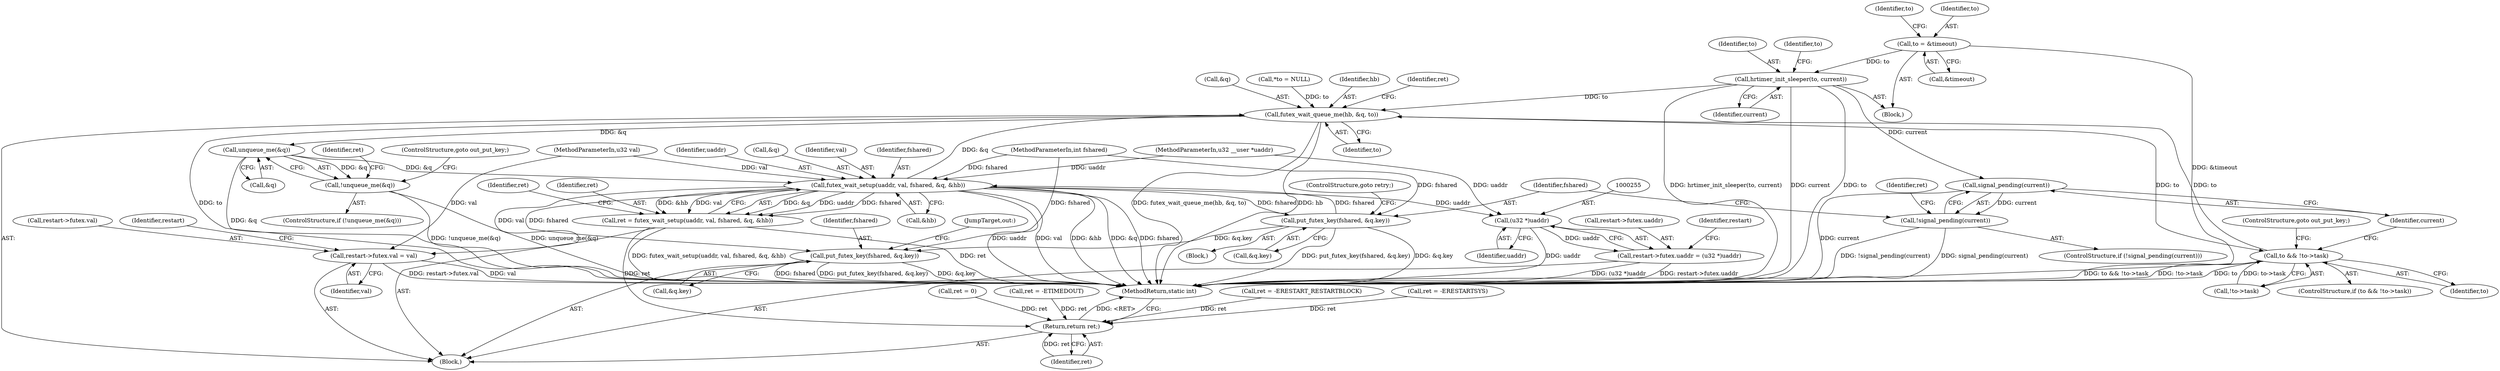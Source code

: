 digraph "1_linux_7ada876a8703f23befbb20a7465a702ee39b1704@API" {
"1000164" [label="(Call,hrtimer_init_sleeper(to, current))"];
"1000150" [label="(Call,to = &timeout)"];
"1000191" [label="(Call,futex_wait_queue_me(hb, &q, to))"];
"1000201" [label="(Call,unqueue_me(&q))"];
"1000180" [label="(Call,futex_wait_setup(uaddr, val, fshared, &q, &hb))"];
"1000178" [label="(Call,ret = futex_wait_setup(uaddr, val, fshared, &q, &hb))"];
"1000330" [label="(Return,return ret;)"];
"1000222" [label="(Call,put_futex_key(fshared, &q.key))"];
"1000310" [label="(Call,put_futex_key(fshared, &q.key))"];
"1000254" [label="(Call,(u32 *)uaddr)"];
"1000248" [label="(Call,restart->futex.uaddr = (u32 *)uaddr)"];
"1000257" [label="(Call,restart->futex.val = val)"];
"1000200" [label="(Call,!unqueue_me(&q))"];
"1000210" [label="(Call,to && !to->task)"];
"1000219" [label="(Call,signal_pending(current))"];
"1000218" [label="(Call,!signal_pending(current))"];
"1000193" [label="(Call,&q)"];
"1000219" [label="(Call,signal_pending(current))"];
"1000199" [label="(ControlStructure,if (!unqueue_me(&q)))"];
"1000218" [label="(Call,!signal_pending(current))"];
"1000221" [label="(Block,)"];
"1000183" [label="(Identifier,fshared)"];
"1000267" [label="(Identifier,restart)"];
"1000149" [label="(Block,)"];
"1000170" [label="(Identifier,to)"];
"1000211" [label="(Identifier,to)"];
"1000111" [label="(Block,)"];
"1000200" [label="(Call,!unqueue_me(&q))"];
"1000217" [label="(ControlStructure,if (!signal_pending(current)))"];
"1000310" [label="(Call,put_futex_key(fshared, &q.key))"];
"1000311" [label="(Identifier,fshared)"];
"1000254" [label="(Call,(u32 *)uaddr)"];
"1000165" [label="(Identifier,to)"];
"1000114" [label="(Call,*to = NULL)"];
"1000202" [label="(Call,&q)"];
"1000216" [label="(ControlStructure,goto out_put_key;)"];
"1000106" [label="(MethodParameterIn,int fshared)"];
"1000212" [label="(Call,!to->task)"];
"1000105" [label="(MethodParameterIn,u32 __user *uaddr)"];
"1000258" [label="(Call,restart->futex.val)"];
"1000224" [label="(Call,&q.key)"];
"1000201" [label="(Call,unqueue_me(&q))"];
"1000263" [label="(Identifier,val)"];
"1000230" [label="(Identifier,ret)"];
"1000157" [label="(Identifier,to)"];
"1000180" [label="(Call,futex_wait_setup(uaddr, val, fshared, &q, &hb))"];
"1000210" [label="(Call,to && !to->task)"];
"1000312" [label="(Call,&q.key)"];
"1000256" [label="(Identifier,uaddr)"];
"1000249" [label="(Call,restart->futex.uaddr)"];
"1000189" [label="(Identifier,ret)"];
"1000206" [label="(Identifier,ret)"];
"1000220" [label="(Identifier,current)"];
"1000260" [label="(Identifier,restart)"];
"1000186" [label="(Call,&hb)"];
"1000150" [label="(Call,to = &timeout)"];
"1000181" [label="(Identifier,uaddr)"];
"1000166" [label="(Identifier,current)"];
"1000222" [label="(Call,put_futex_key(fshared, &q.key))"];
"1000248" [label="(Call,restart->futex.uaddr = (u32 *)uaddr)"];
"1000209" [label="(ControlStructure,if (to && !to->task))"];
"1000332" [label="(MethodReturn,static int)"];
"1000192" [label="(Identifier,hb)"];
"1000191" [label="(Call,futex_wait_queue_me(hb, &q, to))"];
"1000184" [label="(Call,&q)"];
"1000107" [label="(MethodParameterIn,u32 val)"];
"1000196" [label="(Call,ret = 0)"];
"1000223" [label="(Identifier,fshared)"];
"1000228" [label="(ControlStructure,goto retry;)"];
"1000330" [label="(Return,return ret;)"];
"1000152" [label="(Call,&timeout)"];
"1000178" [label="(Call,ret = futex_wait_setup(uaddr, val, fshared, &q, &hb))"];
"1000164" [label="(Call,hrtimer_init_sleeper(to, current))"];
"1000331" [label="(Identifier,ret)"];
"1000205" [label="(Call,ret = -ETIMEDOUT)"];
"1000257" [label="(Call,restart->futex.val = val)"];
"1000204" [label="(ControlStructure,goto out_put_key;)"];
"1000182" [label="(Identifier,val)"];
"1000197" [label="(Identifier,ret)"];
"1000179" [label="(Identifier,ret)"];
"1000195" [label="(Identifier,to)"];
"1000305" [label="(Call,ret = -ERESTART_RESTARTBLOCK)"];
"1000316" [label="(JumpTarget,out:)"];
"1000151" [label="(Identifier,to)"];
"1000229" [label="(Call,ret = -ERESTARTSYS)"];
"1000164" -> "1000149"  [label="AST: "];
"1000164" -> "1000166"  [label="CFG: "];
"1000165" -> "1000164"  [label="AST: "];
"1000166" -> "1000164"  [label="AST: "];
"1000170" -> "1000164"  [label="CFG: "];
"1000164" -> "1000332"  [label="DDG: hrtimer_init_sleeper(to, current)"];
"1000164" -> "1000332"  [label="DDG: current"];
"1000164" -> "1000332"  [label="DDG: to"];
"1000150" -> "1000164"  [label="DDG: to"];
"1000164" -> "1000191"  [label="DDG: to"];
"1000164" -> "1000219"  [label="DDG: current"];
"1000150" -> "1000149"  [label="AST: "];
"1000150" -> "1000152"  [label="CFG: "];
"1000151" -> "1000150"  [label="AST: "];
"1000152" -> "1000150"  [label="AST: "];
"1000157" -> "1000150"  [label="CFG: "];
"1000150" -> "1000332"  [label="DDG: &timeout"];
"1000191" -> "1000111"  [label="AST: "];
"1000191" -> "1000195"  [label="CFG: "];
"1000192" -> "1000191"  [label="AST: "];
"1000193" -> "1000191"  [label="AST: "];
"1000195" -> "1000191"  [label="AST: "];
"1000197" -> "1000191"  [label="CFG: "];
"1000191" -> "1000332"  [label="DDG: to"];
"1000191" -> "1000332"  [label="DDG: futex_wait_queue_me(hb, &q, to)"];
"1000191" -> "1000332"  [label="DDG: hb"];
"1000180" -> "1000191"  [label="DDG: &q"];
"1000114" -> "1000191"  [label="DDG: to"];
"1000210" -> "1000191"  [label="DDG: to"];
"1000191" -> "1000201"  [label="DDG: &q"];
"1000191" -> "1000210"  [label="DDG: to"];
"1000201" -> "1000200"  [label="AST: "];
"1000201" -> "1000202"  [label="CFG: "];
"1000202" -> "1000201"  [label="AST: "];
"1000200" -> "1000201"  [label="CFG: "];
"1000201" -> "1000332"  [label="DDG: &q"];
"1000201" -> "1000180"  [label="DDG: &q"];
"1000201" -> "1000200"  [label="DDG: &q"];
"1000180" -> "1000178"  [label="AST: "];
"1000180" -> "1000186"  [label="CFG: "];
"1000181" -> "1000180"  [label="AST: "];
"1000182" -> "1000180"  [label="AST: "];
"1000183" -> "1000180"  [label="AST: "];
"1000184" -> "1000180"  [label="AST: "];
"1000186" -> "1000180"  [label="AST: "];
"1000178" -> "1000180"  [label="CFG: "];
"1000180" -> "1000332"  [label="DDG: uaddr"];
"1000180" -> "1000332"  [label="DDG: val"];
"1000180" -> "1000332"  [label="DDG: &hb"];
"1000180" -> "1000332"  [label="DDG: &q"];
"1000180" -> "1000332"  [label="DDG: fshared"];
"1000180" -> "1000178"  [label="DDG: &q"];
"1000180" -> "1000178"  [label="DDG: uaddr"];
"1000180" -> "1000178"  [label="DDG: fshared"];
"1000180" -> "1000178"  [label="DDG: &hb"];
"1000180" -> "1000178"  [label="DDG: val"];
"1000105" -> "1000180"  [label="DDG: uaddr"];
"1000107" -> "1000180"  [label="DDG: val"];
"1000222" -> "1000180"  [label="DDG: fshared"];
"1000106" -> "1000180"  [label="DDG: fshared"];
"1000180" -> "1000222"  [label="DDG: fshared"];
"1000180" -> "1000254"  [label="DDG: uaddr"];
"1000180" -> "1000257"  [label="DDG: val"];
"1000180" -> "1000310"  [label="DDG: fshared"];
"1000178" -> "1000111"  [label="AST: "];
"1000179" -> "1000178"  [label="AST: "];
"1000189" -> "1000178"  [label="CFG: "];
"1000178" -> "1000332"  [label="DDG: ret"];
"1000178" -> "1000332"  [label="DDG: futex_wait_setup(uaddr, val, fshared, &q, &hb)"];
"1000178" -> "1000330"  [label="DDG: ret"];
"1000330" -> "1000111"  [label="AST: "];
"1000330" -> "1000331"  [label="CFG: "];
"1000331" -> "1000330"  [label="AST: "];
"1000332" -> "1000330"  [label="CFG: "];
"1000330" -> "1000332"  [label="DDG: <RET>"];
"1000331" -> "1000330"  [label="DDG: ret"];
"1000205" -> "1000330"  [label="DDG: ret"];
"1000305" -> "1000330"  [label="DDG: ret"];
"1000196" -> "1000330"  [label="DDG: ret"];
"1000229" -> "1000330"  [label="DDG: ret"];
"1000222" -> "1000221"  [label="AST: "];
"1000222" -> "1000224"  [label="CFG: "];
"1000223" -> "1000222"  [label="AST: "];
"1000224" -> "1000222"  [label="AST: "];
"1000228" -> "1000222"  [label="CFG: "];
"1000222" -> "1000332"  [label="DDG: put_futex_key(fshared, &q.key)"];
"1000222" -> "1000332"  [label="DDG: &q.key"];
"1000106" -> "1000222"  [label="DDG: fshared"];
"1000222" -> "1000310"  [label="DDG: &q.key"];
"1000310" -> "1000111"  [label="AST: "];
"1000310" -> "1000312"  [label="CFG: "];
"1000311" -> "1000310"  [label="AST: "];
"1000312" -> "1000310"  [label="AST: "];
"1000316" -> "1000310"  [label="CFG: "];
"1000310" -> "1000332"  [label="DDG: put_futex_key(fshared, &q.key)"];
"1000310" -> "1000332"  [label="DDG: &q.key"];
"1000310" -> "1000332"  [label="DDG: fshared"];
"1000106" -> "1000310"  [label="DDG: fshared"];
"1000254" -> "1000248"  [label="AST: "];
"1000254" -> "1000256"  [label="CFG: "];
"1000255" -> "1000254"  [label="AST: "];
"1000256" -> "1000254"  [label="AST: "];
"1000248" -> "1000254"  [label="CFG: "];
"1000254" -> "1000332"  [label="DDG: uaddr"];
"1000254" -> "1000248"  [label="DDG: uaddr"];
"1000105" -> "1000254"  [label="DDG: uaddr"];
"1000248" -> "1000111"  [label="AST: "];
"1000249" -> "1000248"  [label="AST: "];
"1000260" -> "1000248"  [label="CFG: "];
"1000248" -> "1000332"  [label="DDG: (u32 *)uaddr"];
"1000248" -> "1000332"  [label="DDG: restart->futex.uaddr"];
"1000257" -> "1000111"  [label="AST: "];
"1000257" -> "1000263"  [label="CFG: "];
"1000258" -> "1000257"  [label="AST: "];
"1000263" -> "1000257"  [label="AST: "];
"1000267" -> "1000257"  [label="CFG: "];
"1000257" -> "1000332"  [label="DDG: val"];
"1000257" -> "1000332"  [label="DDG: restart->futex.val"];
"1000107" -> "1000257"  [label="DDG: val"];
"1000200" -> "1000199"  [label="AST: "];
"1000204" -> "1000200"  [label="CFG: "];
"1000206" -> "1000200"  [label="CFG: "];
"1000200" -> "1000332"  [label="DDG: !unqueue_me(&q)"];
"1000200" -> "1000332"  [label="DDG: unqueue_me(&q)"];
"1000210" -> "1000209"  [label="AST: "];
"1000210" -> "1000211"  [label="CFG: "];
"1000210" -> "1000212"  [label="CFG: "];
"1000211" -> "1000210"  [label="AST: "];
"1000212" -> "1000210"  [label="AST: "];
"1000216" -> "1000210"  [label="CFG: "];
"1000220" -> "1000210"  [label="CFG: "];
"1000210" -> "1000332"  [label="DDG: to && !to->task"];
"1000210" -> "1000332"  [label="DDG: !to->task"];
"1000210" -> "1000332"  [label="DDG: to"];
"1000212" -> "1000210"  [label="DDG: to->task"];
"1000219" -> "1000218"  [label="AST: "];
"1000219" -> "1000220"  [label="CFG: "];
"1000220" -> "1000219"  [label="AST: "];
"1000218" -> "1000219"  [label="CFG: "];
"1000219" -> "1000332"  [label="DDG: current"];
"1000219" -> "1000218"  [label="DDG: current"];
"1000218" -> "1000217"  [label="AST: "];
"1000223" -> "1000218"  [label="CFG: "];
"1000230" -> "1000218"  [label="CFG: "];
"1000218" -> "1000332"  [label="DDG: signal_pending(current)"];
"1000218" -> "1000332"  [label="DDG: !signal_pending(current)"];
}
